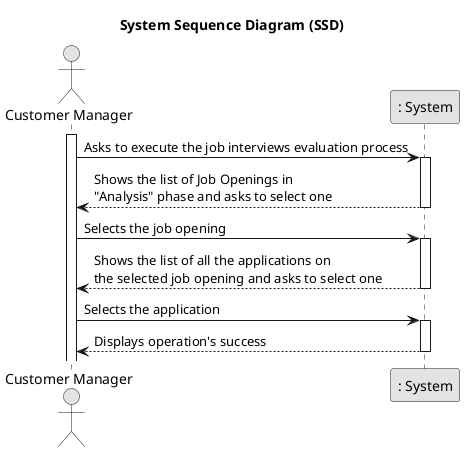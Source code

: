 @startuml
'https://plantuml.com/sequence-diagram

skinparam monochrome true
skinparam packageStyle rectangle
skinparam shadowing false

title System Sequence Diagram (SSD)

actor "Customer Manager" as CM
participant ": System" as S

activate CM

CM -> S : Asks to execute the job interviews evaluation process

activate S

S --> CM : Shows the list of Job Openings in \n"Analysis" phase and asks to select one

deactivate S

CM -> S :  Selects the job opening

activate S

S --> CM : Shows the list of all the applications on \nthe selected job opening and asks to select one

deactivate S

CM -> S : Selects the application

activate S

S --> CM : Displays operation's success

deactivate S

@enduml